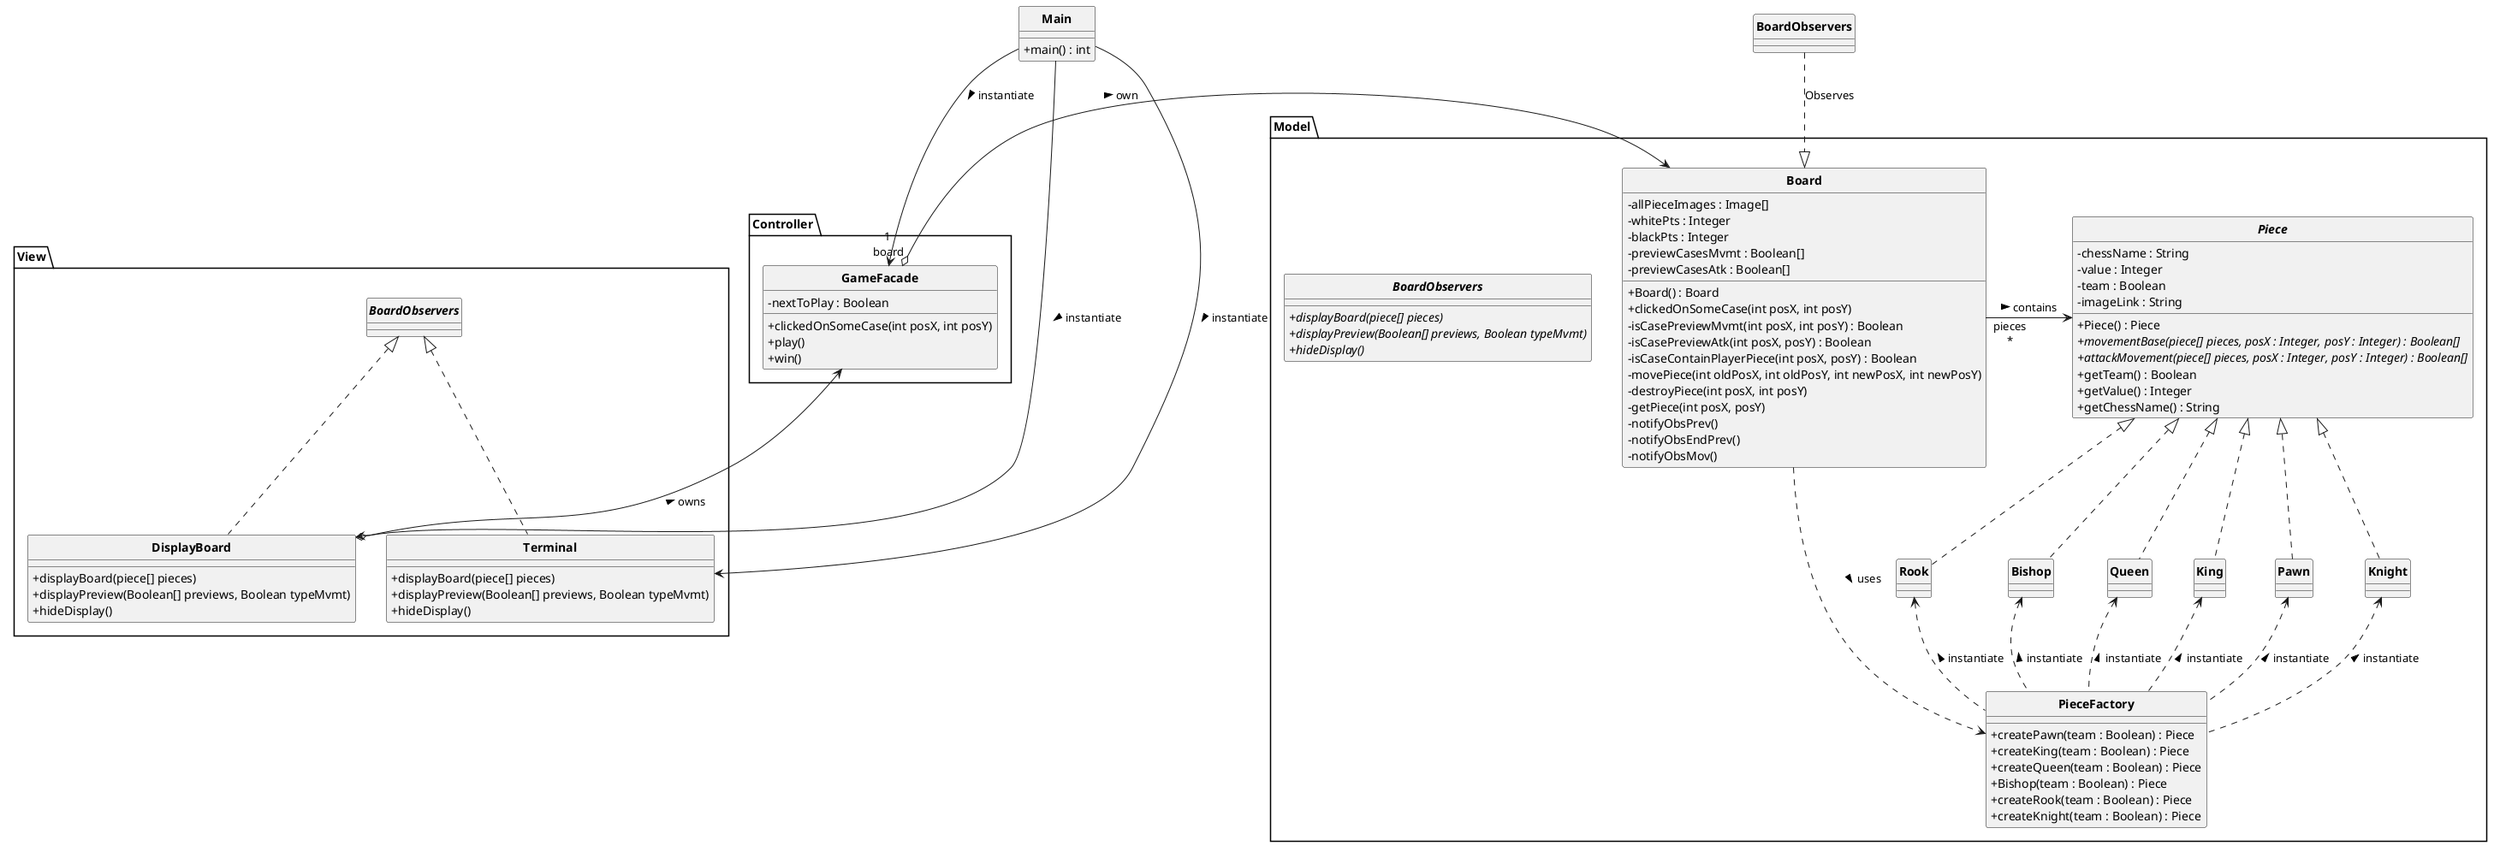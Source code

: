     @startuml

    skinparam style strictuml
    skinparam classAttributeIconSize 0
    skinparam classFontStyle Bold
    hide enum methods

    class Main{
        + main() : int
    }

    package Controller{
        class GameFacade{
            - nextToPlay : Boolean
            
            
            + clickedOnSomeCase(int posX, int posY)
            + play()
            + win()
        }

        
    }

    


    package Model{


        class PieceFactory{
            + createPawn(team : Boolean) : Piece
            + createKing(team : Boolean) : Piece
            + createQueen(team : Boolean) : Piece
            + Bishop(team : Boolean) : Piece
            + createRook(team : Boolean) : Piece
            + createKnight(team : Boolean) : Piece
        }
        

        class Board{
            - allPieceImages : Image[] 
            - whitePts : Integer
            - blackPts : Integer
            - previewCasesMvmt : Boolean[] 
            - previewCasesAtk : Boolean[] 

            + Board() : Board
            + clickedOnSomeCase(int posX, int posY)
            - isCasePreviewMvmt(int posX, int posY) : Boolean
            - isCasePreviewAtk(int posX, posY) : Boolean
            - isCaseContainPlayerPiece(int posX, posY) : Boolean
            - movePiece(int oldPosX, int oldPosY, int newPosX, int newPosY)
            - destroyPiece(int posX, int posY)
            - getPiece(int posX, posY)
            - notifyObsPrev()
            - notifyObsEndPrev()
            - notifyObsMov()
        }

        
        
        abstract class Piece{
            - chessName : String
            - value : Integer
            - team : Boolean
            - imageLink : String

            + Piece() : Piece 
            + movementBase(piece[] pieces, posX : Integer, posY : Integer) : Boolean[] {abstract}
            + attackMovement(piece[] pieces, posX : Integer, posY : Integer) : Boolean[] {abstract}
            + getTeam() : Boolean
            + getValue() : Integer
            + getChessName() : String
        }

        class Pawn implements Piece{

        }

        class King implements Piece{

        }

        class Queen implements Piece{

        }

        class Bishop implements Piece{

        }

        class Rook implements Piece{

        }

        class Knight implements Piece{

        }

        interface BoardObservers{
            + displayBoard(piece[] pieces) {abstract}
            + displayPreview(Boolean[] previews, Boolean typeMvmt) {abstract}
            + hideDisplay() {abstract}
        }
    }

    package View{

        'two observers
        'this one is displaying everything with swing
         class DisplayBoard implements BoardObservers{
            + displayBoard(piece[] pieces)
            + displayPreview(Boolean[] previews, Boolean typeMvmt)
            + hideDisplay()
        }

        class Terminal implements BoardObservers{
            + displayBoard(piece[] pieces)
            + displayPreview(Boolean[] previews, Boolean typeMvmt)
            + hideDisplay()
        }
    }

    
    

    'Terminal o-> PreviewMovement
   

    GameFacade "1\n board" o-> Board : "own >"
    


    Board "pieces\n*" -> Piece : "contains >"

    Board ..> PieceFactory : "uses >"
    
    PieceFactory .u.> Pawn : "instantiate >" 
    PieceFactory .u.> King : "instantiate >" 
    PieceFactory .u.> Queen : "instantiate >" 
    PieceFactory .u.> Bishop : "instantiate >" 
    PieceFactory .u.> Rook : "instantiate >" 
    PieceFactory .u.> Knight : "instantiate >" 

    BoardObservers ..|> Board : "Observes"

    Main -d-> GameFacade : "instantiate >"
    Main -d-> DisplayBoard : "instantiate >"
    Main -d-> Terminal : "instantiate >"

    DisplayBoard o-u-> GameFacade : "owns >"




    @enduml